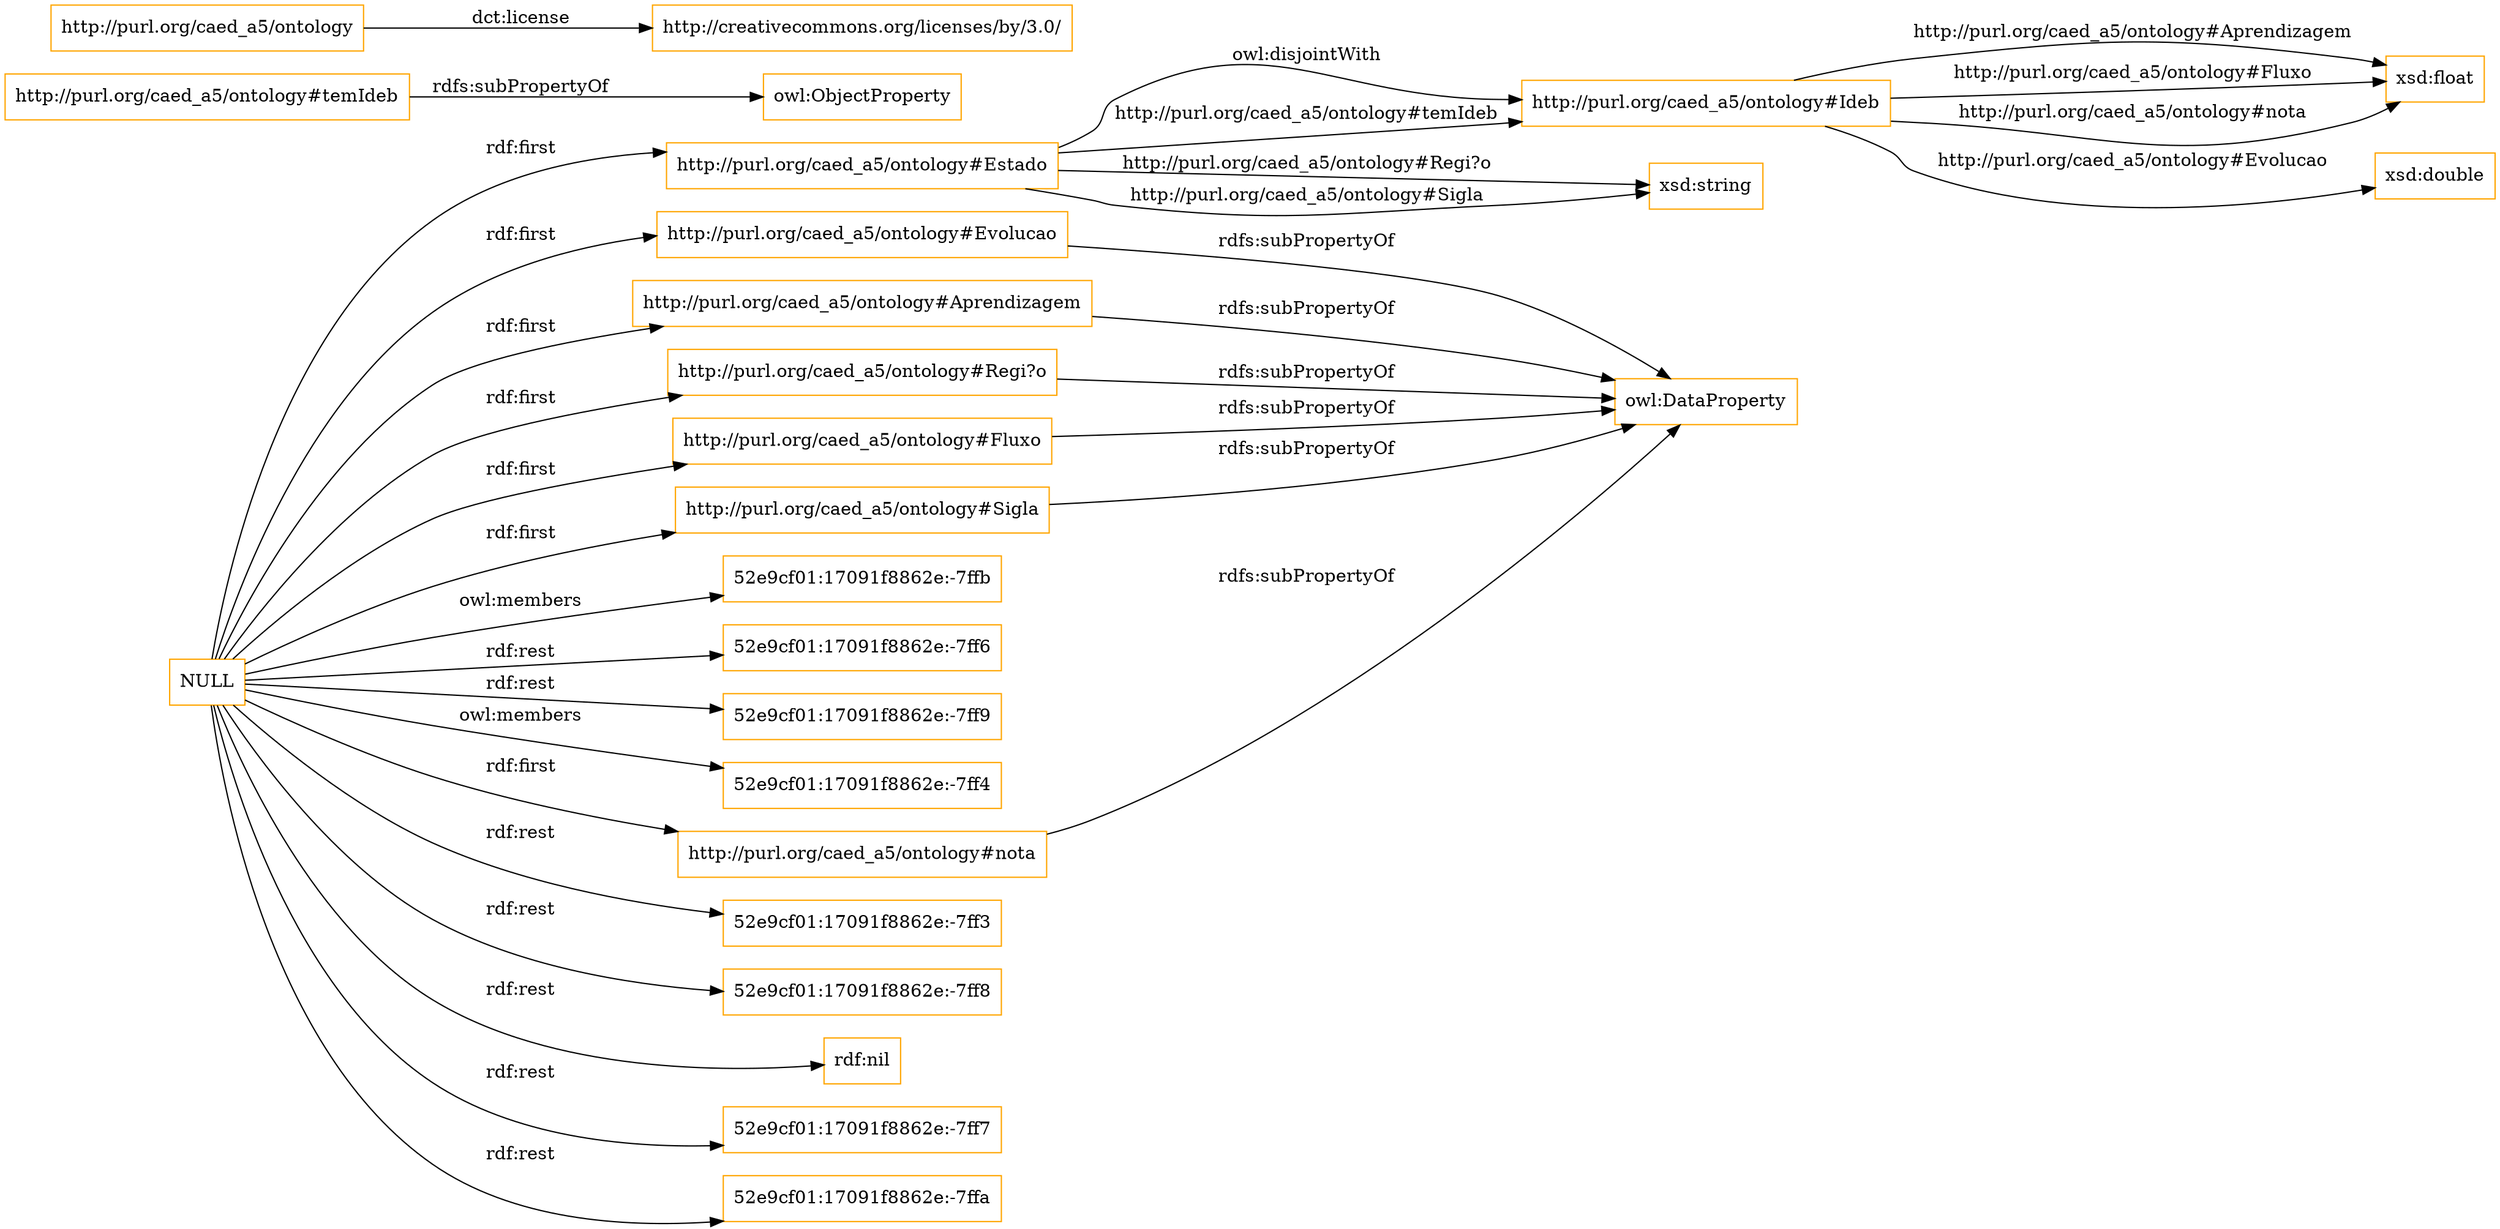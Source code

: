 digraph ar2dtool_diagram { 
rankdir=LR;
size="1501"
node [shape = rectangle, color="orange"]; "http://purl.org/caed_a5/ontology#Ideb" "http://purl.org/caed_a5/ontology#Estado" ; /*classes style*/
	"http://purl.org/caed_a5/ontology#Evolucao" -> "owl:DataProperty" [ label = "rdfs:subPropertyOf" ];
	"http://purl.org/caed_a5/ontology#Aprendizagem" -> "owl:DataProperty" [ label = "rdfs:subPropertyOf" ];
	"http://purl.org/caed_a5/ontology#Regi?o" -> "owl:DataProperty" [ label = "rdfs:subPropertyOf" ];
	"http://purl.org/caed_a5/ontology#temIdeb" -> "owl:ObjectProperty" [ label = "rdfs:subPropertyOf" ];
	"http://purl.org/caed_a5/ontology#Fluxo" -> "owl:DataProperty" [ label = "rdfs:subPropertyOf" ];
	"http://purl.org/caed_a5/ontology#Sigla" -> "owl:DataProperty" [ label = "rdfs:subPropertyOf" ];
	"NULL" -> "http://purl.org/caed_a5/ontology#Evolucao" [ label = "rdf:first" ];
	"NULL" -> "52e9cf01:17091f8862e:-7ffb" [ label = "owl:members" ];
	"NULL" -> "52e9cf01:17091f8862e:-7ff6" [ label = "rdf:rest" ];
	"NULL" -> "52e9cf01:17091f8862e:-7ff9" [ label = "rdf:rest" ];
	"NULL" -> "52e9cf01:17091f8862e:-7ff4" [ label = "owl:members" ];
	"NULL" -> "http://purl.org/caed_a5/ontology#nota" [ label = "rdf:first" ];
	"NULL" -> "52e9cf01:17091f8862e:-7ff3" [ label = "rdf:rest" ];
	"NULL" -> "http://purl.org/caed_a5/ontology#Fluxo" [ label = "rdf:first" ];
	"NULL" -> "52e9cf01:17091f8862e:-7ff8" [ label = "rdf:rest" ];
	"NULL" -> "http://purl.org/caed_a5/ontology#Aprendizagem" [ label = "rdf:first" ];
	"NULL" -> "rdf:nil" [ label = "rdf:rest" ];
	"NULL" -> "http://purl.org/caed_a5/ontology#Sigla" [ label = "rdf:first" ];
	"NULL" -> "52e9cf01:17091f8862e:-7ff7" [ label = "rdf:rest" ];
	"NULL" -> "http://purl.org/caed_a5/ontology#Regi?o" [ label = "rdf:first" ];
	"NULL" -> "52e9cf01:17091f8862e:-7ffa" [ label = "rdf:rest" ];
	"NULL" -> "http://purl.org/caed_a5/ontology#Estado" [ label = "rdf:first" ];
	"http://purl.org/caed_a5/ontology#nota" -> "owl:DataProperty" [ label = "rdfs:subPropertyOf" ];
	"http://purl.org/caed_a5/ontology#Estado" -> "http://purl.org/caed_a5/ontology#Ideb" [ label = "owl:disjointWith" ];
	"http://purl.org/caed_a5/ontology" -> "http://creativecommons.org/licenses/by/3.0/" [ label = "dct:license" ];
	"http://purl.org/caed_a5/ontology#Ideb" -> "xsd:float" [ label = "http://purl.org/caed_a5/ontology#Aprendizagem" ];
	"http://purl.org/caed_a5/ontology#Ideb" -> "xsd:double" [ label = "http://purl.org/caed_a5/ontology#Evolucao" ];
	"http://purl.org/caed_a5/ontology#Estado" -> "xsd:string" [ label = "http://purl.org/caed_a5/ontology#Regi?o" ];
	"http://purl.org/caed_a5/ontology#Ideb" -> "xsd:float" [ label = "http://purl.org/caed_a5/ontology#Fluxo" ];
	"http://purl.org/caed_a5/ontology#Estado" -> "http://purl.org/caed_a5/ontology#Ideb" [ label = "http://purl.org/caed_a5/ontology#temIdeb" ];
	"http://purl.org/caed_a5/ontology#Estado" -> "xsd:string" [ label = "http://purl.org/caed_a5/ontology#Sigla" ];
	"http://purl.org/caed_a5/ontology#Ideb" -> "xsd:float" [ label = "http://purl.org/caed_a5/ontology#nota" ];

}
